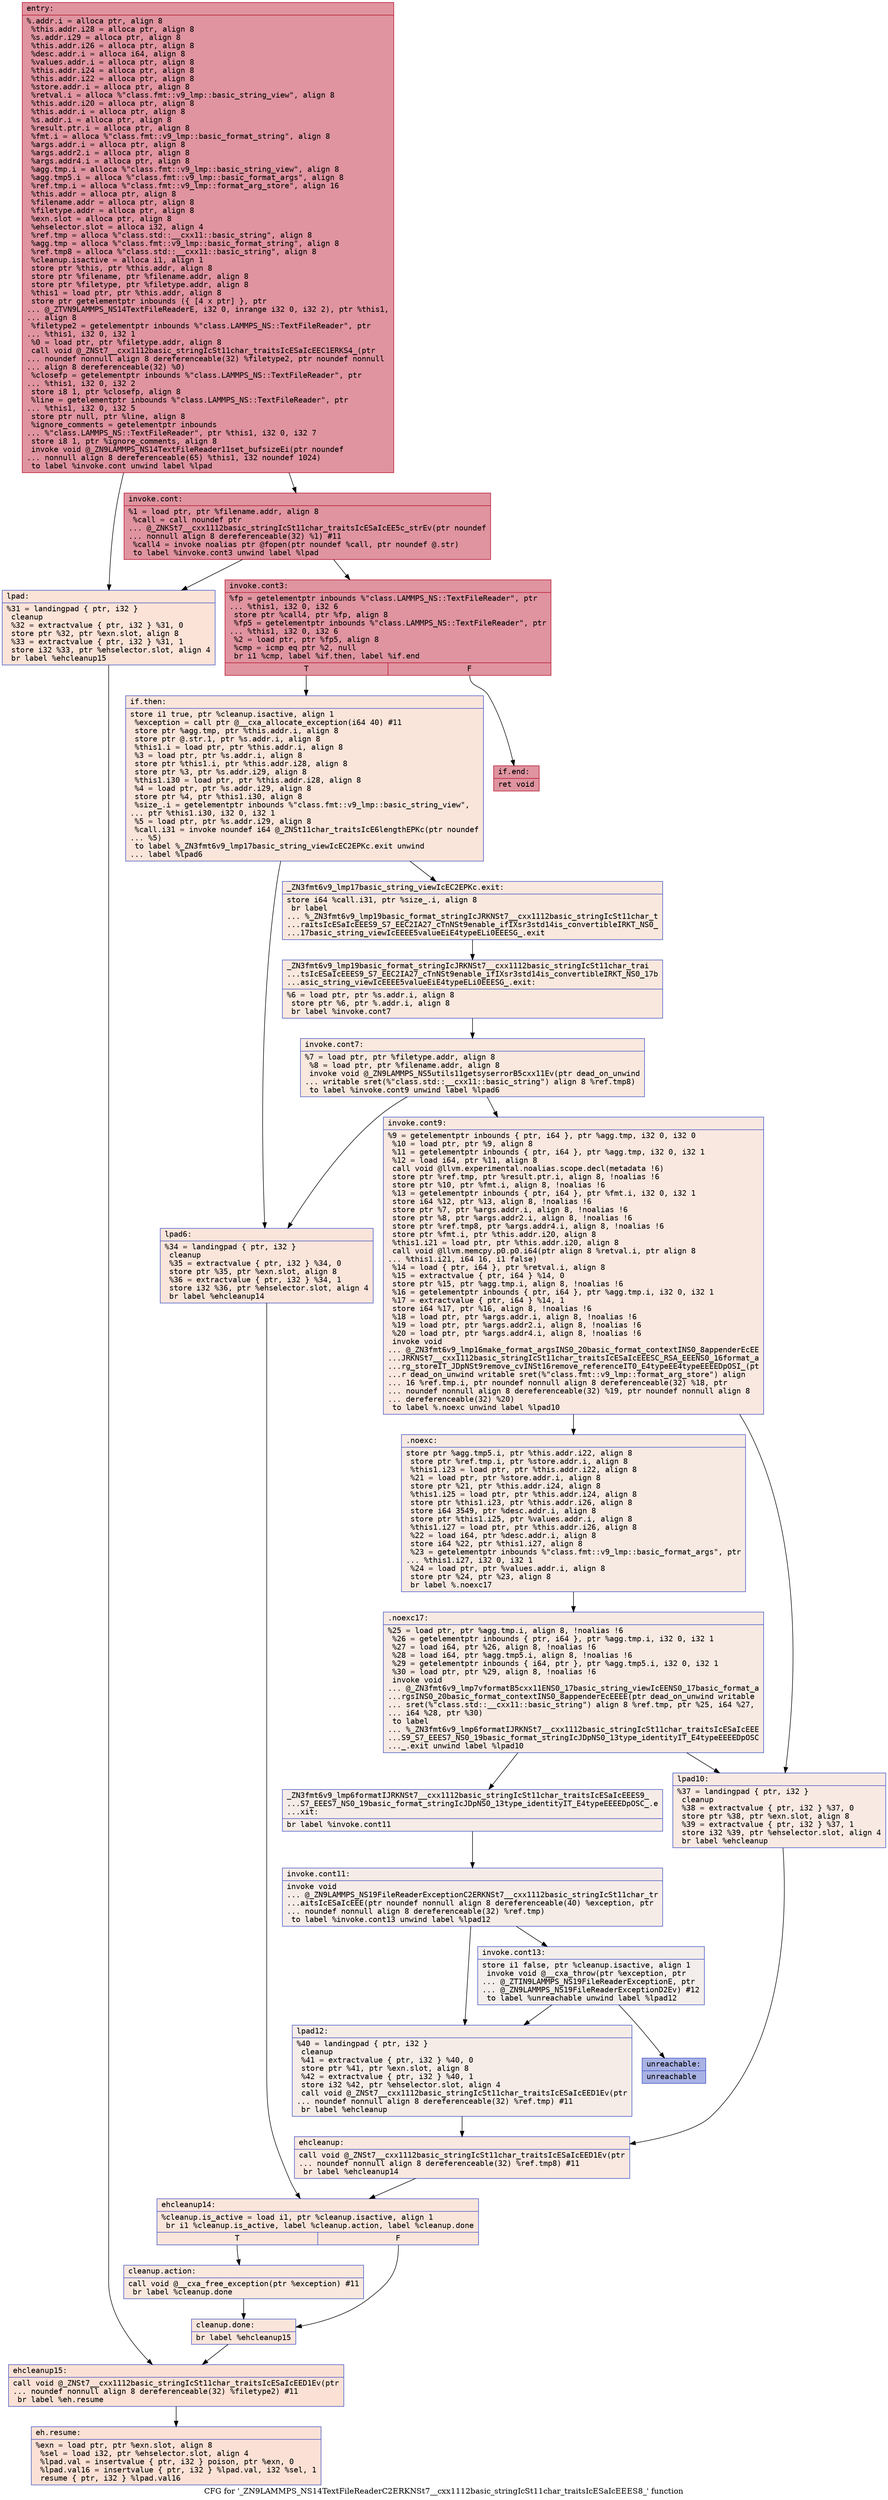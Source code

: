 digraph "CFG for '_ZN9LAMMPS_NS14TextFileReaderC2ERKNSt7__cxx1112basic_stringIcSt11char_traitsIcESaIcEEES8_' function" {
	label="CFG for '_ZN9LAMMPS_NS14TextFileReaderC2ERKNSt7__cxx1112basic_stringIcSt11char_traitsIcESaIcEEES8_' function";

	Node0x557f5f6783f0 [shape=record,color="#b70d28ff", style=filled, fillcolor="#b70d2870" fontname="Courier",label="{entry:\l|  %.addr.i = alloca ptr, align 8\l  %this.addr.i28 = alloca ptr, align 8\l  %s.addr.i29 = alloca ptr, align 8\l  %this.addr.i26 = alloca ptr, align 8\l  %desc.addr.i = alloca i64, align 8\l  %values.addr.i = alloca ptr, align 8\l  %this.addr.i24 = alloca ptr, align 8\l  %this.addr.i22 = alloca ptr, align 8\l  %store.addr.i = alloca ptr, align 8\l  %retval.i = alloca %\"class.fmt::v9_lmp::basic_string_view\", align 8\l  %this.addr.i20 = alloca ptr, align 8\l  %this.addr.i = alloca ptr, align 8\l  %s.addr.i = alloca ptr, align 8\l  %result.ptr.i = alloca ptr, align 8\l  %fmt.i = alloca %\"class.fmt::v9_lmp::basic_format_string\", align 8\l  %args.addr.i = alloca ptr, align 8\l  %args.addr2.i = alloca ptr, align 8\l  %args.addr4.i = alloca ptr, align 8\l  %agg.tmp.i = alloca %\"class.fmt::v9_lmp::basic_string_view\", align 8\l  %agg.tmp5.i = alloca %\"class.fmt::v9_lmp::basic_format_args\", align 8\l  %ref.tmp.i = alloca %\"class.fmt::v9_lmp::format_arg_store\", align 16\l  %this.addr = alloca ptr, align 8\l  %filename.addr = alloca ptr, align 8\l  %filetype.addr = alloca ptr, align 8\l  %exn.slot = alloca ptr, align 8\l  %ehselector.slot = alloca i32, align 4\l  %ref.tmp = alloca %\"class.std::__cxx11::basic_string\", align 8\l  %agg.tmp = alloca %\"class.fmt::v9_lmp::basic_format_string\", align 8\l  %ref.tmp8 = alloca %\"class.std::__cxx11::basic_string\", align 8\l  %cleanup.isactive = alloca i1, align 1\l  store ptr %this, ptr %this.addr, align 8\l  store ptr %filename, ptr %filename.addr, align 8\l  store ptr %filetype, ptr %filetype.addr, align 8\l  %this1 = load ptr, ptr %this.addr, align 8\l  store ptr getelementptr inbounds (\{ [4 x ptr] \}, ptr\l... @_ZTVN9LAMMPS_NS14TextFileReaderE, i32 0, inrange i32 0, i32 2), ptr %this1,\l... align 8\l  %filetype2 = getelementptr inbounds %\"class.LAMMPS_NS::TextFileReader\", ptr\l... %this1, i32 0, i32 1\l  %0 = load ptr, ptr %filetype.addr, align 8\l  call void @_ZNSt7__cxx1112basic_stringIcSt11char_traitsIcESaIcEEC1ERKS4_(ptr\l... noundef nonnull align 8 dereferenceable(32) %filetype2, ptr noundef nonnull\l... align 8 dereferenceable(32) %0)\l  %closefp = getelementptr inbounds %\"class.LAMMPS_NS::TextFileReader\", ptr\l... %this1, i32 0, i32 2\l  store i8 1, ptr %closefp, align 8\l  %line = getelementptr inbounds %\"class.LAMMPS_NS::TextFileReader\", ptr\l... %this1, i32 0, i32 5\l  store ptr null, ptr %line, align 8\l  %ignore_comments = getelementptr inbounds\l... %\"class.LAMMPS_NS::TextFileReader\", ptr %this1, i32 0, i32 7\l  store i8 1, ptr %ignore_comments, align 8\l  invoke void @_ZN9LAMMPS_NS14TextFileReader11set_bufsizeEi(ptr noundef\l... nonnull align 8 dereferenceable(65) %this1, i32 noundef 1024)\l          to label %invoke.cont unwind label %lpad\l}"];
	Node0x557f5f6783f0 -> Node0x557f5f67b9f0[tooltip="entry -> invoke.cont\nProbability 100.00%" ];
	Node0x557f5f6783f0 -> Node0x557f5f67bad0[tooltip="entry -> lpad\nProbability 0.00%" ];
	Node0x557f5f67b9f0 [shape=record,color="#b70d28ff", style=filled, fillcolor="#b70d2870" fontname="Courier",label="{invoke.cont:\l|  %1 = load ptr, ptr %filename.addr, align 8\l  %call = call noundef ptr\l... @_ZNKSt7__cxx1112basic_stringIcSt11char_traitsIcESaIcEE5c_strEv(ptr noundef\l... nonnull align 8 dereferenceable(32) %1) #11\l  %call4 = invoke noalias ptr @fopen(ptr noundef %call, ptr noundef @.str)\l          to label %invoke.cont3 unwind label %lpad\l}"];
	Node0x557f5f67b9f0 -> Node0x557f5f67bdd0[tooltip="invoke.cont -> invoke.cont3\nProbability 100.00%" ];
	Node0x557f5f67b9f0 -> Node0x557f5f67bad0[tooltip="invoke.cont -> lpad\nProbability 0.00%" ];
	Node0x557f5f67bdd0 [shape=record,color="#b70d28ff", style=filled, fillcolor="#b70d2870" fontname="Courier",label="{invoke.cont3:\l|  %fp = getelementptr inbounds %\"class.LAMMPS_NS::TextFileReader\", ptr\l... %this1, i32 0, i32 6\l  store ptr %call4, ptr %fp, align 8\l  %fp5 = getelementptr inbounds %\"class.LAMMPS_NS::TextFileReader\", ptr\l... %this1, i32 0, i32 6\l  %2 = load ptr, ptr %fp5, align 8\l  %cmp = icmp eq ptr %2, null\l  br i1 %cmp, label %if.then, label %if.end\l|{<s0>T|<s1>F}}"];
	Node0x557f5f67bdd0:s0 -> Node0x557f5f67c6a0[tooltip="invoke.cont3 -> if.then\nProbability 0.00%" ];
	Node0x557f5f67bdd0:s1 -> Node0x557f5f67c710[tooltip="invoke.cont3 -> if.end\nProbability 100.00%" ];
	Node0x557f5f67c6a0 [shape=record,color="#3d50c3ff", style=filled, fillcolor="#f4c5ad70" fontname="Courier",label="{if.then:\l|  store i1 true, ptr %cleanup.isactive, align 1\l  %exception = call ptr @__cxa_allocate_exception(i64 40) #11\l  store ptr %agg.tmp, ptr %this.addr.i, align 8\l  store ptr @.str.1, ptr %s.addr.i, align 8\l  %this1.i = load ptr, ptr %this.addr.i, align 8\l  %3 = load ptr, ptr %s.addr.i, align 8\l  store ptr %this1.i, ptr %this.addr.i28, align 8\l  store ptr %3, ptr %s.addr.i29, align 8\l  %this1.i30 = load ptr, ptr %this.addr.i28, align 8\l  %4 = load ptr, ptr %s.addr.i29, align 8\l  store ptr %4, ptr %this1.i30, align 8\l  %size_.i = getelementptr inbounds %\"class.fmt::v9_lmp::basic_string_view\",\l... ptr %this1.i30, i32 0, i32 1\l  %5 = load ptr, ptr %s.addr.i29, align 8\l  %call.i31 = invoke noundef i64 @_ZNSt11char_traitsIcE6lengthEPKc(ptr noundef\l... %5)\l          to label %_ZN3fmt6v9_lmp17basic_string_viewIcEC2EPKc.exit unwind\l... label %lpad6\l}"];
	Node0x557f5f67c6a0 -> Node0x557f5f67d8a0[tooltip="if.then -> _ZN3fmt6v9_lmp17basic_string_viewIcEC2EPKc.exit\nProbability 50.00%" ];
	Node0x557f5f67c6a0 -> Node0x557f5f67d9e0[tooltip="if.then -> lpad6\nProbability 50.00%" ];
	Node0x557f5f67d8a0 [shape=record,color="#3d50c3ff", style=filled, fillcolor="#f2cab570" fontname="Courier",label="{_ZN3fmt6v9_lmp17basic_string_viewIcEC2EPKc.exit:\l|  store i64 %call.i31, ptr %size_.i, align 8\l  br label\l... %_ZN3fmt6v9_lmp19basic_format_stringIcJRKNSt7__cxx1112basic_stringIcSt11char_t\l...raitsIcESaIcEEES9_S7_EEC2IA27_cTnNSt9enable_ifIXsr3std14is_convertibleIRKT_NS0_\l...17basic_string_viewIcEEEE5valueEiE4typeELi0EEESG_.exit\l}"];
	Node0x557f5f67d8a0 -> Node0x557f5f67dd10[tooltip="_ZN3fmt6v9_lmp17basic_string_viewIcEC2EPKc.exit -> _ZN3fmt6v9_lmp19basic_format_stringIcJRKNSt7__cxx1112basic_stringIcSt11char_traitsIcESaIcEEES9_S7_EEC2IA27_cTnNSt9enable_ifIXsr3std14is_convertibleIRKT_NS0_17basic_string_viewIcEEEE5valueEiE4typeELi0EEESG_.exit\nProbability 100.00%" ];
	Node0x557f5f67dd10 [shape=record,color="#3d50c3ff", style=filled, fillcolor="#f2cab570" fontname="Courier",label="{_ZN3fmt6v9_lmp19basic_format_stringIcJRKNSt7__cxx1112basic_stringIcSt11char_trai\l...tsIcESaIcEEES9_S7_EEC2IA27_cTnNSt9enable_ifIXsr3std14is_convertibleIRKT_NS0_17b\l...asic_string_viewIcEEEE5valueEiE4typeELi0EEESG_.exit:\l|  %6 = load ptr, ptr %s.addr.i, align 8\l  store ptr %6, ptr %.addr.i, align 8\l  br label %invoke.cont7\l}"];
	Node0x557f5f67dd10 -> Node0x557f5f67de80[tooltip="_ZN3fmt6v9_lmp19basic_format_stringIcJRKNSt7__cxx1112basic_stringIcSt11char_traitsIcESaIcEEES9_S7_EEC2IA27_cTnNSt9enable_ifIXsr3std14is_convertibleIRKT_NS0_17basic_string_viewIcEEEE5valueEiE4typeELi0EEESG_.exit -> invoke.cont7\nProbability 100.00%" ];
	Node0x557f5f67de80 [shape=record,color="#3d50c3ff", style=filled, fillcolor="#f2cab570" fontname="Courier",label="{invoke.cont7:\l|  %7 = load ptr, ptr %filetype.addr, align 8\l  %8 = load ptr, ptr %filename.addr, align 8\l  invoke void @_ZN9LAMMPS_NS5utils11getsyserrorB5cxx11Ev(ptr dead_on_unwind\l... writable sret(%\"class.std::__cxx11::basic_string\") align 8 %ref.tmp8)\l          to label %invoke.cont9 unwind label %lpad6\l}"];
	Node0x557f5f67de80 -> Node0x557f5f67e070[tooltip="invoke.cont7 -> invoke.cont9\nProbability 50.00%" ];
	Node0x557f5f67de80 -> Node0x557f5f67d9e0[tooltip="invoke.cont7 -> lpad6\nProbability 50.00%" ];
	Node0x557f5f67e070 [shape=record,color="#3d50c3ff", style=filled, fillcolor="#f1ccb870" fontname="Courier",label="{invoke.cont9:\l|  %9 = getelementptr inbounds \{ ptr, i64 \}, ptr %agg.tmp, i32 0, i32 0\l  %10 = load ptr, ptr %9, align 8\l  %11 = getelementptr inbounds \{ ptr, i64 \}, ptr %agg.tmp, i32 0, i32 1\l  %12 = load i64, ptr %11, align 8\l  call void @llvm.experimental.noalias.scope.decl(metadata !6)\l  store ptr %ref.tmp, ptr %result.ptr.i, align 8, !noalias !6\l  store ptr %10, ptr %fmt.i, align 8, !noalias !6\l  %13 = getelementptr inbounds \{ ptr, i64 \}, ptr %fmt.i, i32 0, i32 1\l  store i64 %12, ptr %13, align 8, !noalias !6\l  store ptr %7, ptr %args.addr.i, align 8, !noalias !6\l  store ptr %8, ptr %args.addr2.i, align 8, !noalias !6\l  store ptr %ref.tmp8, ptr %args.addr4.i, align 8, !noalias !6\l  store ptr %fmt.i, ptr %this.addr.i20, align 8\l  %this1.i21 = load ptr, ptr %this.addr.i20, align 8\l  call void @llvm.memcpy.p0.p0.i64(ptr align 8 %retval.i, ptr align 8\l... %this1.i21, i64 16, i1 false)\l  %14 = load \{ ptr, i64 \}, ptr %retval.i, align 8\l  %15 = extractvalue \{ ptr, i64 \} %14, 0\l  store ptr %15, ptr %agg.tmp.i, align 8, !noalias !6\l  %16 = getelementptr inbounds \{ ptr, i64 \}, ptr %agg.tmp.i, i32 0, i32 1\l  %17 = extractvalue \{ ptr, i64 \} %14, 1\l  store i64 %17, ptr %16, align 8, !noalias !6\l  %18 = load ptr, ptr %args.addr.i, align 8, !noalias !6\l  %19 = load ptr, ptr %args.addr2.i, align 8, !noalias !6\l  %20 = load ptr, ptr %args.addr4.i, align 8, !noalias !6\l  invoke void\l... @_ZN3fmt6v9_lmp16make_format_argsINS0_20basic_format_contextINS0_8appenderEcEE\l...JRKNSt7__cxx1112basic_stringIcSt11char_traitsIcESaIcEEESC_RSA_EEENS0_16format_a\l...rg_storeIT_JDpNSt9remove_cvINSt16remove_referenceIT0_E4typeEE4typeEEEEDpOSI_(pt\l...r dead_on_unwind writable sret(%\"class.fmt::v9_lmp::format_arg_store\") align\l... 16 %ref.tmp.i, ptr noundef nonnull align 8 dereferenceable(32) %18, ptr\l... noundef nonnull align 8 dereferenceable(32) %19, ptr noundef nonnull align 8\l... dereferenceable(32) %20)\l          to label %.noexc unwind label %lpad10\l}"];
	Node0x557f5f67e070 -> Node0x557f5f680b80[tooltip="invoke.cont9 -> .noexc\nProbability 50.00%" ];
	Node0x557f5f67e070 -> Node0x557f5f680c30[tooltip="invoke.cont9 -> lpad10\nProbability 50.00%" ];
	Node0x557f5f680b80 [shape=record,color="#3d50c3ff", style=filled, fillcolor="#eed0c070" fontname="Courier",label="{.noexc:\l|  store ptr %agg.tmp5.i, ptr %this.addr.i22, align 8\l  store ptr %ref.tmp.i, ptr %store.addr.i, align 8\l  %this1.i23 = load ptr, ptr %this.addr.i22, align 8\l  %21 = load ptr, ptr %store.addr.i, align 8\l  store ptr %21, ptr %this.addr.i24, align 8\l  %this1.i25 = load ptr, ptr %this.addr.i24, align 8\l  store ptr %this1.i23, ptr %this.addr.i26, align 8\l  store i64 3549, ptr %desc.addr.i, align 8\l  store ptr %this1.i25, ptr %values.addr.i, align 8\l  %this1.i27 = load ptr, ptr %this.addr.i26, align 8\l  %22 = load i64, ptr %desc.addr.i, align 8\l  store i64 %22, ptr %this1.i27, align 8\l  %23 = getelementptr inbounds %\"class.fmt::v9_lmp::basic_format_args\", ptr\l... %this1.i27, i32 0, i32 1\l  %24 = load ptr, ptr %values.addr.i, align 8\l  store ptr %24, ptr %23, align 8\l  br label %.noexc17\l}"];
	Node0x557f5f680b80 -> Node0x557f5f6829e0[tooltip=".noexc -> .noexc17\nProbability 100.00%" ];
	Node0x557f5f6829e0 [shape=record,color="#3d50c3ff", style=filled, fillcolor="#eed0c070" fontname="Courier",label="{.noexc17:\l|  %25 = load ptr, ptr %agg.tmp.i, align 8, !noalias !6\l  %26 = getelementptr inbounds \{ ptr, i64 \}, ptr %agg.tmp.i, i32 0, i32 1\l  %27 = load i64, ptr %26, align 8, !noalias !6\l  %28 = load i64, ptr %agg.tmp5.i, align 8, !noalias !6\l  %29 = getelementptr inbounds \{ i64, ptr \}, ptr %agg.tmp5.i, i32 0, i32 1\l  %30 = load ptr, ptr %29, align 8, !noalias !6\l  invoke void\l... @_ZN3fmt6v9_lmp7vformatB5cxx11ENS0_17basic_string_viewIcEENS0_17basic_format_a\l...rgsINS0_20basic_format_contextINS0_8appenderEcEEEE(ptr dead_on_unwind writable\l... sret(%\"class.std::__cxx11::basic_string\") align 8 %ref.tmp, ptr %25, i64 %27,\l... i64 %28, ptr %30)\l          to label\l... %_ZN3fmt6v9_lmp6formatIJRKNSt7__cxx1112basic_stringIcSt11char_traitsIcESaIcEEE\l...S9_S7_EEES7_NS0_19basic_format_stringIcJDpNS0_13type_identityIT_E4typeEEEEDpOSC\l..._.exit unwind label %lpad10\l}"];
	Node0x557f5f6829e0 -> Node0x557f5f682f90[tooltip=".noexc17 -> _ZN3fmt6v9_lmp6formatIJRKNSt7__cxx1112basic_stringIcSt11char_traitsIcESaIcEEES9_S7_EEES7_NS0_19basic_format_stringIcJDpNS0_13type_identityIT_E4typeEEEEDpOSC_.exit\nProbability 50.00%" ];
	Node0x557f5f6829e0 -> Node0x557f5f680c30[tooltip=".noexc17 -> lpad10\nProbability 50.00%" ];
	Node0x557f5f682f90 [shape=record,color="#3d50c3ff", style=filled, fillcolor="#ead5c970" fontname="Courier",label="{_ZN3fmt6v9_lmp6formatIJRKNSt7__cxx1112basic_stringIcSt11char_traitsIcESaIcEEES9_\l...S7_EEES7_NS0_19basic_format_stringIcJDpNS0_13type_identityIT_E4typeEEEEDpOSC_.e\l...xit:\l|  br label %invoke.cont11\l}"];
	Node0x557f5f682f90 -> Node0x557f5f683550[tooltip="_ZN3fmt6v9_lmp6formatIJRKNSt7__cxx1112basic_stringIcSt11char_traitsIcESaIcEEES9_S7_EEES7_NS0_19basic_format_stringIcJDpNS0_13type_identityIT_E4typeEEEEDpOSC_.exit -> invoke.cont11\nProbability 100.00%" ];
	Node0x557f5f683550 [shape=record,color="#3d50c3ff", style=filled, fillcolor="#ead5c970" fontname="Courier",label="{invoke.cont11:\l|  invoke void\l... @_ZN9LAMMPS_NS19FileReaderExceptionC2ERKNSt7__cxx1112basic_stringIcSt11char_tr\l...aitsIcESaIcEEE(ptr noundef nonnull align 8 dereferenceable(40) %exception, ptr\l... noundef nonnull align 8 dereferenceable(32) %ref.tmp)\l          to label %invoke.cont13 unwind label %lpad12\l}"];
	Node0x557f5f683550 -> Node0x557f5f683680[tooltip="invoke.cont11 -> invoke.cont13\nProbability 50.00%" ];
	Node0x557f5f683550 -> Node0x557f5f679560[tooltip="invoke.cont11 -> lpad12\nProbability 50.00%" ];
	Node0x557f5f683680 [shape=record,color="#3d50c3ff", style=filled, fillcolor="#e5d8d170" fontname="Courier",label="{invoke.cont13:\l|  store i1 false, ptr %cleanup.isactive, align 1\l  invoke void @__cxa_throw(ptr %exception, ptr\l... @_ZTIN9LAMMPS_NS19FileReaderExceptionE, ptr\l... @_ZN9LAMMPS_NS19FileReaderExceptionD2Ev) #12\l          to label %unreachable unwind label %lpad12\l}"];
	Node0x557f5f683680 -> Node0x557f5f6798d0[tooltip="invoke.cont13 -> unreachable\nProbability 0.00%" ];
	Node0x557f5f683680 -> Node0x557f5f679560[tooltip="invoke.cont13 -> lpad12\nProbability 100.00%" ];
	Node0x557f5f67bad0 [shape=record,color="#3d50c3ff", style=filled, fillcolor="#f6bfa670" fontname="Courier",label="{lpad:\l|  %31 = landingpad \{ ptr, i32 \}\l          cleanup\l  %32 = extractvalue \{ ptr, i32 \} %31, 0\l  store ptr %32, ptr %exn.slot, align 8\l  %33 = extractvalue \{ ptr, i32 \} %31, 1\l  store i32 %33, ptr %ehselector.slot, align 4\l  br label %ehcleanup15\l}"];
	Node0x557f5f67bad0 -> Node0x557f5f679cc0[tooltip="lpad -> ehcleanup15\nProbability 100.00%" ];
	Node0x557f5f67d9e0 [shape=record,color="#3d50c3ff", style=filled, fillcolor="#f4c5ad70" fontname="Courier",label="{lpad6:\l|  %34 = landingpad \{ ptr, i32 \}\l          cleanup\l  %35 = extractvalue \{ ptr, i32 \} %34, 0\l  store ptr %35, ptr %exn.slot, align 8\l  %36 = extractvalue \{ ptr, i32 \} %34, 1\l  store i32 %36, ptr %ehselector.slot, align 4\l  br label %ehcleanup14\l}"];
	Node0x557f5f67d9e0 -> Node0x557f5f684aa0[tooltip="lpad6 -> ehcleanup14\nProbability 100.00%" ];
	Node0x557f5f680c30 [shape=record,color="#3d50c3ff", style=filled, fillcolor="#efcebd70" fontname="Courier",label="{lpad10:\l|  %37 = landingpad \{ ptr, i32 \}\l          cleanup\l  %38 = extractvalue \{ ptr, i32 \} %37, 0\l  store ptr %38, ptr %exn.slot, align 8\l  %39 = extractvalue \{ ptr, i32 \} %37, 1\l  store i32 %39, ptr %ehselector.slot, align 4\l  br label %ehcleanup\l}"];
	Node0x557f5f680c30 -> Node0x557f5f684e70[tooltip="lpad10 -> ehcleanup\nProbability 100.00%" ];
	Node0x557f5f679560 [shape=record,color="#3d50c3ff", style=filled, fillcolor="#ead5c970" fontname="Courier",label="{lpad12:\l|  %40 = landingpad \{ ptr, i32 \}\l          cleanup\l  %41 = extractvalue \{ ptr, i32 \} %40, 0\l  store ptr %41, ptr %exn.slot, align 8\l  %42 = extractvalue \{ ptr, i32 \} %40, 1\l  store i32 %42, ptr %ehselector.slot, align 4\l  call void @_ZNSt7__cxx1112basic_stringIcSt11char_traitsIcESaIcEED1Ev(ptr\l... noundef nonnull align 8 dereferenceable(32) %ref.tmp) #11\l  br label %ehcleanup\l}"];
	Node0x557f5f679560 -> Node0x557f5f684e70[tooltip="lpad12 -> ehcleanup\nProbability 100.00%" ];
	Node0x557f5f684e70 [shape=record,color="#3d50c3ff", style=filled, fillcolor="#f1ccb870" fontname="Courier",label="{ehcleanup:\l|  call void @_ZNSt7__cxx1112basic_stringIcSt11char_traitsIcESaIcEED1Ev(ptr\l... noundef nonnull align 8 dereferenceable(32) %ref.tmp8) #11\l  br label %ehcleanup14\l}"];
	Node0x557f5f684e70 -> Node0x557f5f684aa0[tooltip="ehcleanup -> ehcleanup14\nProbability 100.00%" ];
	Node0x557f5f684aa0 [shape=record,color="#3d50c3ff", style=filled, fillcolor="#f4c5ad70" fontname="Courier",label="{ehcleanup14:\l|  %cleanup.is_active = load i1, ptr %cleanup.isactive, align 1\l  br i1 %cleanup.is_active, label %cleanup.action, label %cleanup.done\l|{<s0>T|<s1>F}}"];
	Node0x557f5f684aa0:s0 -> Node0x557f5f685240[tooltip="ehcleanup14 -> cleanup.action\nProbability 50.00%" ];
	Node0x557f5f684aa0:s1 -> Node0x557f5f6857f0[tooltip="ehcleanup14 -> cleanup.done\nProbability 50.00%" ];
	Node0x557f5f685240 [shape=record,color="#3d50c3ff", style=filled, fillcolor="#f2cab570" fontname="Courier",label="{cleanup.action:\l|  call void @__cxa_free_exception(ptr %exception) #11\l  br label %cleanup.done\l}"];
	Node0x557f5f685240 -> Node0x557f5f6857f0[tooltip="cleanup.action -> cleanup.done\nProbability 100.00%" ];
	Node0x557f5f6857f0 [shape=record,color="#3d50c3ff", style=filled, fillcolor="#f4c5ad70" fontname="Courier",label="{cleanup.done:\l|  br label %ehcleanup15\l}"];
	Node0x557f5f6857f0 -> Node0x557f5f679cc0[tooltip="cleanup.done -> ehcleanup15\nProbability 100.00%" ];
	Node0x557f5f67c710 [shape=record,color="#b70d28ff", style=filled, fillcolor="#b70d2870" fontname="Courier",label="{if.end:\l|  ret void\l}"];
	Node0x557f5f679cc0 [shape=record,color="#3d50c3ff", style=filled, fillcolor="#f7bca170" fontname="Courier",label="{ehcleanup15:\l|  call void @_ZNSt7__cxx1112basic_stringIcSt11char_traitsIcESaIcEED1Ev(ptr\l... noundef nonnull align 8 dereferenceable(32) %filetype2) #11\l  br label %eh.resume\l}"];
	Node0x557f5f679cc0 -> Node0x557f5f685b20[tooltip="ehcleanup15 -> eh.resume\nProbability 100.00%" ];
	Node0x557f5f685b20 [shape=record,color="#3d50c3ff", style=filled, fillcolor="#f7bca170" fontname="Courier",label="{eh.resume:\l|  %exn = load ptr, ptr %exn.slot, align 8\l  %sel = load i32, ptr %ehselector.slot, align 4\l  %lpad.val = insertvalue \{ ptr, i32 \} poison, ptr %exn, 0\l  %lpad.val16 = insertvalue \{ ptr, i32 \} %lpad.val, i32 %sel, 1\l  resume \{ ptr, i32 \} %lpad.val16\l}"];
	Node0x557f5f6798d0 [shape=record,color="#3d50c3ff", style=filled, fillcolor="#3d50c370" fontname="Courier",label="{unreachable:\l|  unreachable\l}"];
}
